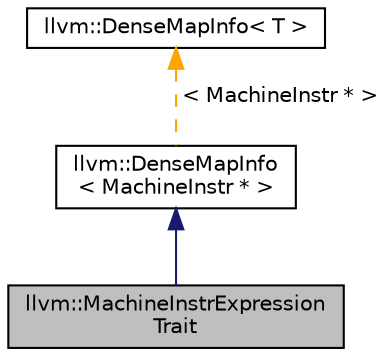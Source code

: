 digraph "llvm::MachineInstrExpressionTrait"
{
 // LATEX_PDF_SIZE
  bgcolor="transparent";
  edge [fontname="Helvetica",fontsize="10",labelfontname="Helvetica",labelfontsize="10"];
  node [fontname="Helvetica",fontsize="10",shape="box"];
  Node1 [label="llvm::MachineInstrExpression\lTrait",height=0.2,width=0.4,color="black", fillcolor="grey75", style="filled", fontcolor="black",tooltip="Special DenseMapInfo traits to compare MachineInstr* by value of the instruction rather than by point..."];
  Node2 -> Node1 [dir="back",color="midnightblue",fontsize="10",style="solid",fontname="Helvetica"];
  Node2 [label="llvm::DenseMapInfo\l\< MachineInstr * \>",height=0.2,width=0.4,color="black",URL="$structllvm_1_1DenseMapInfo.html",tooltip=" "];
  Node3 -> Node2 [dir="back",color="orange",fontsize="10",style="dashed",label=" \< MachineInstr * \>" ,fontname="Helvetica"];
  Node3 [label="llvm::DenseMapInfo\< T \>",height=0.2,width=0.4,color="black",URL="$structllvm_1_1DenseMapInfo.html",tooltip=" "];
}
